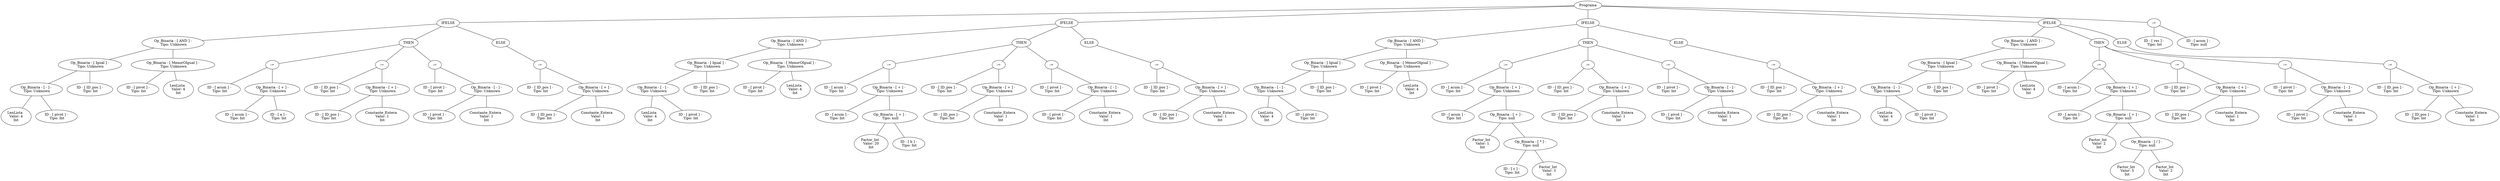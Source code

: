graph G {nodo_programa[label="Programa"]
nodo_505826581[label="IFELSE"]
nodo_programa--nodo_505826581
nodo_768049113[label=" Op_Binaria - [ AND ] - 
 Tipo: Unknown"]
nodo_505826581--nodo_768049113
nodo_1098801091[label=" Op_Binaria - [ Igual ] - 
 Tipo: Unknown"]
nodo_768049113--nodo_1098801091
nodo_490606837[label=" Op_Binaria - [ - ] - 
 Tipo: Unknown"]
nodo_1098801091--nodo_490606837
nodo_828156066[label="LenLista  
 Valor: 4 
Int"]
nodo_490606837--nodo_828156066
nodo_661860583[label=" ID - [ pivot ] - 
 Tipo: Int"]
nodo_490606837--nodo_661860583
nodo_348185485[label=" ID - [ ID_pos ] - 
 Tipo: Int"]
nodo_1098801091--nodo_348185485
nodo_2031415384[label=" Op_Binaria - [ MenorOIgual ] - 
 Tipo: Unknown"]
nodo_768049113--nodo_2031415384
nodo_760827488[label=" ID - [ pivot ] - 
 Tipo: Int"]
nodo_2031415384--nodo_760827488
nodo_328443684[label="LenLista  
 Valor: 4 
Int"]
nodo_2031415384--nodo_328443684
nodo_5058265811[label="THEN"]
nodo_505826581--nodo_5058265811
nodo_14475856[label=":="]
nodo_5058265811--nodo_14475856
nodo_1578386467[label=" ID - [ acum ] - 
 Tipo: Int"]
nodo_14475856--nodo_1578386467
nodo_962145231[label=" Op_Binaria - [ + ] - 
 Tipo: Unknown"]
nodo_14475856--nodo_962145231
nodo_939327815[label=" ID - [ acum ] - 
 Tipo: Int"]
nodo_962145231--nodo_939327815
nodo_2014739708[label=" ID - [ a ] - 
 Tipo: Int"]
nodo_962145231--nodo_2014739708
nodo_1356114826[label=":="]
nodo_5058265811--nodo_1356114826
nodo_740153583[label=" ID - [ ID_pos ] - 
 Tipo: Int"]
nodo_1356114826--nodo_740153583
nodo_1558874608[label=" Op_Binaria - [ + ] - 
 Tipo: Unknown"]
nodo_1356114826--nodo_1558874608
nodo_63069203[label=" ID - [ ID_pos ] - 
 Tipo: Int"]
nodo_1558874608--nodo_63069203
nodo_1983852314[label="Constante_Entera  
 Valor: 1 
Int"]
nodo_1558874608--nodo_1983852314
nodo_874994578[label=":="]
nodo_5058265811--nodo_874994578
nodo_1007346159[label=" ID - [ pivot ] - 
 Tipo: Int"]
nodo_874994578--nodo_1007346159
nodo_758710457[label=" Op_Binaria - [ - ] - 
 Tipo: Unknown"]
nodo_874994578--nodo_758710457
nodo_586268155[label=" ID - [ pivot ] - 
 Tipo: Int"]
nodo_758710457--nodo_586268155
nodo_746887676[label="Constante_Entera  
 Valor: 1 
Int"]
nodo_758710457--nodo_746887676
nodo_5058265812[label="ELSE"]
nodo_505826581--nodo_5058265812
nodo_1206517786[label=":="]
nodo_5058265812--nodo_1206517786
nodo_573832342[label=" ID - [ ID_pos ] - 
 Tipo: Int"]
nodo_1206517786--nodo_573832342
nodo_218272590[label=" Op_Binaria - [ + ] - 
 Tipo: Unknown"]
nodo_1206517786--nodo_218272590
nodo_88191083[label=" ID - [ ID_pos ] - 
 Tipo: Int"]
nodo_218272590--nodo_88191083
nodo_314350089[label="Constante_Entera  
 Valor: 1 
Int"]
nodo_218272590--nodo_314350089
nodo_794170244[label="IFELSE"]
nodo_programa--nodo_794170244
nodo_911703491[label=" Op_Binaria - [ AND ] - 
 Tipo: Unknown"]
nodo_794170244--nodo_911703491
nodo_1042108810[label=" Op_Binaria - [ Igual ] - 
 Tipo: Unknown"]
nodo_911703491--nodo_1042108810
nodo_1208481938[label=" Op_Binaria - [ - ] - 
 Tipo: Unknown"]
nodo_1042108810--nodo_1208481938
nodo_1473386533[label="LenLista  
 Valor: 4 
Int"]
nodo_1208481938--nodo_1473386533
nodo_1525079673[label=" ID - [ pivot ] - 
 Tipo: Int"]
nodo_1208481938--nodo_1525079673
nodo_237192622[label=" ID - [ ID_pos ] - 
 Tipo: Int"]
nodo_1042108810--nodo_237192622
nodo_2031611792[label=" Op_Binaria - [ MenorOIgual ] - 
 Tipo: Unknown"]
nodo_911703491--nodo_2031611792
nodo_1044632487[label=" ID - [ pivot ] - 
 Tipo: Int"]
nodo_2031611792--nodo_1044632487
nodo_1379583744[label="LenLista  
 Valor: 4 
Int"]
nodo_2031611792--nodo_1379583744
nodo_7941702441[label="THEN"]
nodo_794170244--nodo_7941702441
nodo_1176561372[label=":="]
nodo_7941702441--nodo_1176561372
nodo_916199[label=" ID - [ acum ] - 
 Tipo: Int"]
nodo_1176561372--nodo_916199
nodo_544464810[label=" Op_Binaria - [ + ] - 
 Tipo: Unknown"]
nodo_1176561372--nodo_544464810
nodo_611655267[label=" ID - [ acum ] - 
 Tipo: Int"]
nodo_544464810--nodo_611655267
nodo_1584286931[label=" Op_Binaria - [ + ] - 
 Tipo: null"]
nodo_544464810--nodo_1584286931
nodo_419755094[label="Factor_Int  
 Valor: 20 
Int"]
nodo_1584286931--nodo_419755094
nodo_2107739925[label=" ID - [ b ] - 
 Tipo: Int"]
nodo_1584286931--nodo_2107739925
nodo_1705118263[label=":="]
nodo_7941702441--nodo_1705118263
nodo_177671846[label=" ID - [ ID_pos ] - 
 Tipo: Int"]
nodo_1705118263--nodo_177671846
nodo_883363537[label=" Op_Binaria - [ + ] - 
 Tipo: Unknown"]
nodo_1705118263--nodo_883363537
nodo_950900768[label=" ID - [ ID_pos ] - 
 Tipo: Int"]
nodo_883363537--nodo_950900768
nodo_1303109296[label="Constante_Entera  
 Valor: 1 
Int"]
nodo_883363537--nodo_1303109296
nodo_2147163037[label=":="]
nodo_7941702441--nodo_2147163037
nodo_1940276021[label=" ID - [ pivot ] - 
 Tipo: Int"]
nodo_2147163037--nodo_1940276021
nodo_664709625[label=" Op_Binaria - [ - ] - 
 Tipo: Unknown"]
nodo_2147163037--nodo_664709625
nodo_877903332[label=" ID - [ pivot ] - 
 Tipo: Int"]
nodo_664709625--nodo_877903332
nodo_332623616[label="Constante_Entera  
 Valor: 1 
Int"]
nodo_664709625--nodo_332623616
nodo_7941702442[label="ELSE"]
nodo_794170244--nodo_7941702442
nodo_1387080100[label=":="]
nodo_7941702442--nodo_1387080100
nodo_3052393[label=" ID - [ ID_pos ] - 
 Tipo: Int"]
nodo_1387080100--nodo_3052393
nodo_691778069[label=" Op_Binaria - [ + ] - 
 Tipo: Unknown"]
nodo_1387080100--nodo_691778069
nodo_563635037[label=" ID - [ ID_pos ] - 
 Tipo: Int"]
nodo_691778069--nodo_563635037
nodo_440639171[label="Constante_Entera  
 Valor: 1 
Int"]
nodo_691778069--nodo_440639171
nodo_1854071609[label="IFELSE"]
nodo_programa--nodo_1854071609
nodo_442322918[label=" Op_Binaria - [ AND ] - 
 Tipo: Unknown"]
nodo_1854071609--nodo_442322918
nodo_2025674107[label=" Op_Binaria - [ Igual ] - 
 Tipo: Unknown"]
nodo_442322918--nodo_2025674107
nodo_2123266345[label=" Op_Binaria - [ - ] - 
 Tipo: Unknown"]
nodo_2025674107--nodo_2123266345
nodo_132957930[label="LenLista  
 Valor: 4 
Int"]
nodo_2123266345--nodo_132957930
nodo_2008976270[label=" ID - [ pivot ] - 
 Tipo: Int"]
nodo_2123266345--nodo_2008976270
nodo_1706692239[label=" ID - [ ID_pos ] - 
 Tipo: Int"]
nodo_2025674107--nodo_1706692239
nodo_1760584736[label=" Op_Binaria - [ MenorOIgual ] - 
 Tipo: Unknown"]
nodo_442322918--nodo_1760584736
nodo_164246594[label=" ID - [ pivot ] - 
 Tipo: Int"]
nodo_1760584736--nodo_164246594
nodo_170601486[label="LenLista  
 Valor: 4 
Int"]
nodo_1760584736--nodo_170601486
nodo_18540716091[label="THEN"]
nodo_1854071609--nodo_18540716091
nodo_1070634418[label=":="]
nodo_18540716091--nodo_1070634418
nodo_1416242956[label=" ID - [ acum ] - 
 Tipo: Int"]
nodo_1070634418--nodo_1416242956
nodo_207249895[label=" Op_Binaria - [ + ] - 
 Tipo: Unknown"]
nodo_1070634418--nodo_207249895
nodo_1598191422[label=" ID - [ acum ] - 
 Tipo: Int"]
nodo_207249895--nodo_1598191422
nodo_1829740303[label=" Op_Binaria - [ + ] - 
 Tipo: null"]
nodo_207249895--nodo_1829740303
nodo_801552684[label="Factor_Int  
 Valor: 1 
Int"]
nodo_1829740303--nodo_801552684
nodo_26600905[label=" Op_Binaria - [ * ] - 
 Tipo: null"]
nodo_1829740303--nodo_26600905
nodo_1645333752[label=" ID - [ c ] - 
 Tipo: Int"]
nodo_26600905--nodo_1645333752
nodo_933554879[label="Factor_Int  
 Valor: 3 
Int"]
nodo_26600905--nodo_933554879
nodo_1686373473[label=":="]
nodo_18540716091--nodo_1686373473
nodo_1641221562[label=" ID - [ ID_pos ] - 
 Tipo: Int"]
nodo_1686373473--nodo_1641221562
nodo_1046027582[label=" Op_Binaria - [ + ] - 
 Tipo: Unknown"]
nodo_1686373473--nodo_1046027582
nodo_1928226380[label=" ID - [ ID_pos ] - 
 Tipo: Int"]
nodo_1046027582--nodo_1928226380
nodo_915260284[label="Constante_Entera  
 Valor: 1 
Int"]
nodo_1046027582--nodo_915260284
nodo_1330296522[label=":="]
nodo_18540716091--nodo_1330296522
nodo_957149936[label=" ID - [ pivot ] - 
 Tipo: Int"]
nodo_1330296522--nodo_957149936
nodo_953233307[label=" Op_Binaria - [ - ] - 
 Tipo: Unknown"]
nodo_1330296522--nodo_953233307
nodo_1621073374[label=" ID - [ pivot ] - 
 Tipo: Int"]
nodo_953233307--nodo_1621073374
nodo_2063178721[label="Constante_Entera  
 Valor: 1 
Int"]
nodo_953233307--nodo_2063178721
nodo_18540716092[label="ELSE"]
nodo_1854071609--nodo_18540716092
nodo_607943996[label=":="]
nodo_18540716092--nodo_607943996
nodo_354427863[label=" ID - [ ID_pos ] - 
 Tipo: Int"]
nodo_607943996--nodo_354427863
nodo_156052928[label=" Op_Binaria - [ + ] - 
 Tipo: Unknown"]
nodo_607943996--nodo_156052928
nodo_1071483291[label=" ID - [ ID_pos ] - 
 Tipo: Int"]
nodo_156052928--nodo_1071483291
nodo_2026882753[label="Constante_Entera  
 Valor: 1 
Int"]
nodo_156052928--nodo_2026882753
nodo_1818590356[label="IFELSE"]
nodo_programa--nodo_1818590356
nodo_212238325[label=" Op_Binaria - [ AND ] - 
 Tipo: Unknown"]
nodo_1818590356--nodo_212238325
nodo_1608822443[label=" Op_Binaria - [ Igual ] - 
 Tipo: Unknown"]
nodo_212238325--nodo_1608822443
nodo_1503367768[label=" Op_Binaria - [ - ] - 
 Tipo: Unknown"]
nodo_1608822443--nodo_1503367768
nodo_509465635[label="LenLista  
 Valor: 4 
Int"]
nodo_1503367768--nodo_509465635
nodo_565922250[label=" ID - [ pivot ] - 
 Tipo: Int"]
nodo_1503367768--nodo_565922250
nodo_1531980448[label=" ID - [ ID_pos ] - 
 Tipo: Int"]
nodo_1608822443--nodo_1531980448
nodo_1583119040[label=" Op_Binaria - [ MenorOIgual ] - 
 Tipo: Unknown"]
nodo_212238325--nodo_1583119040
nodo_785400292[label=" ID - [ pivot ] - 
 Tipo: Int"]
nodo_1583119040--nodo_785400292
nodo_1440655597[label="LenLista  
 Valor: 4 
Int"]
nodo_1583119040--nodo_1440655597
nodo_18185903561[label="THEN"]
nodo_1818590356--nodo_18185903561
nodo_251764188[label=":="]
nodo_18185903561--nodo_251764188
nodo_842427526[label=" ID - [ acum ] - 
 Tipo: Int"]
nodo_251764188--nodo_842427526
nodo_507888709[label=" Op_Binaria - [ + ] - 
 Tipo: Unknown"]
nodo_251764188--nodo_507888709
nodo_1056743072[label=" ID - [ acum ] - 
 Tipo: Int"]
nodo_507888709--nodo_1056743072
nodo_2629317[label=" Op_Binaria - [ + ] - 
 Tipo: null"]
nodo_507888709--nodo_2629317
nodo_2112774403[label="Factor_Int  
 Valor: 2 
Int"]
nodo_2629317--nodo_2112774403
nodo_1458420614[label=" Op_Binaria - [ / ] - 
 Tipo: null"]
nodo_2629317--nodo_1458420614
nodo_1744186530[label="Factor_Int  
 Valor: 5 
Int"]
nodo_1458420614--nodo_1744186530
nodo_1239623224[label="Factor_Int  
 Valor: 2 
Int"]
nodo_1458420614--nodo_1239623224
nodo_1024461790[label=":="]
nodo_18185903561--nodo_1024461790
nodo_1011024550[label=" ID - [ ID_pos ] - 
 Tipo: Int"]
nodo_1024461790--nodo_1011024550
nodo_202673799[label=" Op_Binaria - [ + ] - 
 Tipo: Unknown"]
nodo_1024461790--nodo_202673799
nodo_1455888443[label=" ID - [ ID_pos ] - 
 Tipo: Int"]
nodo_202673799--nodo_1455888443
nodo_1798617030[label="Constante_Entera  
 Valor: 1 
Int"]
nodo_202673799--nodo_1798617030
nodo_1330044468[label=":="]
nodo_18185903561--nodo_1330044468
nodo_1737359853[label=" ID - [ pivot ] - 
 Tipo: Int"]
nodo_1330044468--nodo_1737359853
nodo_157735911[label=" Op_Binaria - [ - ] - 
 Tipo: Unknown"]
nodo_1330044468--nodo_157735911
nodo_1193465738[label=" ID - [ pivot ] - 
 Tipo: Int"]
nodo_157735911--nodo_1193465738
nodo_1055655460[label="Constante_Entera  
 Valor: 1 
Int"]
nodo_157735911--nodo_1055655460
nodo_18185903562[label="ELSE"]
nodo_1818590356--nodo_18185903562
nodo_704313725[label=":="]
nodo_18185903562--nodo_704313725
nodo_377267782[label=" ID - [ ID_pos ] - 
 Tipo: Int"]
nodo_704313725--nodo_377267782
nodo_1194573188[label=" Op_Binaria - [ + ] - 
 Tipo: Unknown"]
nodo_704313725--nodo_1194573188
nodo_422600288[label=" ID - [ ID_pos ] - 
 Tipo: Int"]
nodo_1194573188--nodo_422600288
nodo_1744796970[label="Constante_Entera  
 Valor: 1 
Int"]
nodo_1194573188--nodo_1744796970
nodo_679878995[label=":="]
nodo_programa--nodo_679878995
nodo_339917061[label=" ID - [ res ] - 
 Tipo: Int"]
nodo_679878995--nodo_339917061
nodo_1321728404[label=" ID - [ acum ] - 
 Tipo: null"]
nodo_679878995--nodo_1321728404
}
